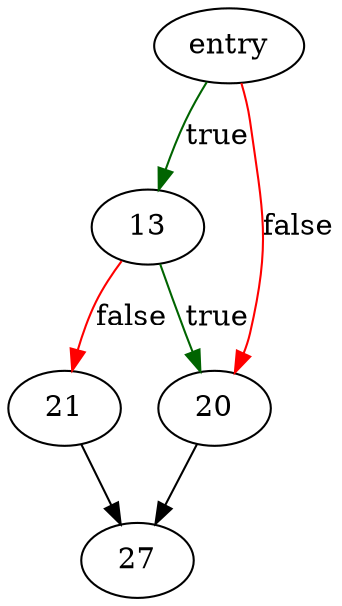 digraph "sqlite3VdbeChangeEncoding" {
	// Node definitions.
	2 [label=entry];
	13;
	20;
	21;
	27;

	// Edge definitions.
	2 -> 13 [
		color=darkgreen
		label=true
	];
	2 -> 20 [
		color=red
		label=false
	];
	13 -> 20 [
		color=darkgreen
		label=true
	];
	13 -> 21 [
		color=red
		label=false
	];
	20 -> 27;
	21 -> 27;
}